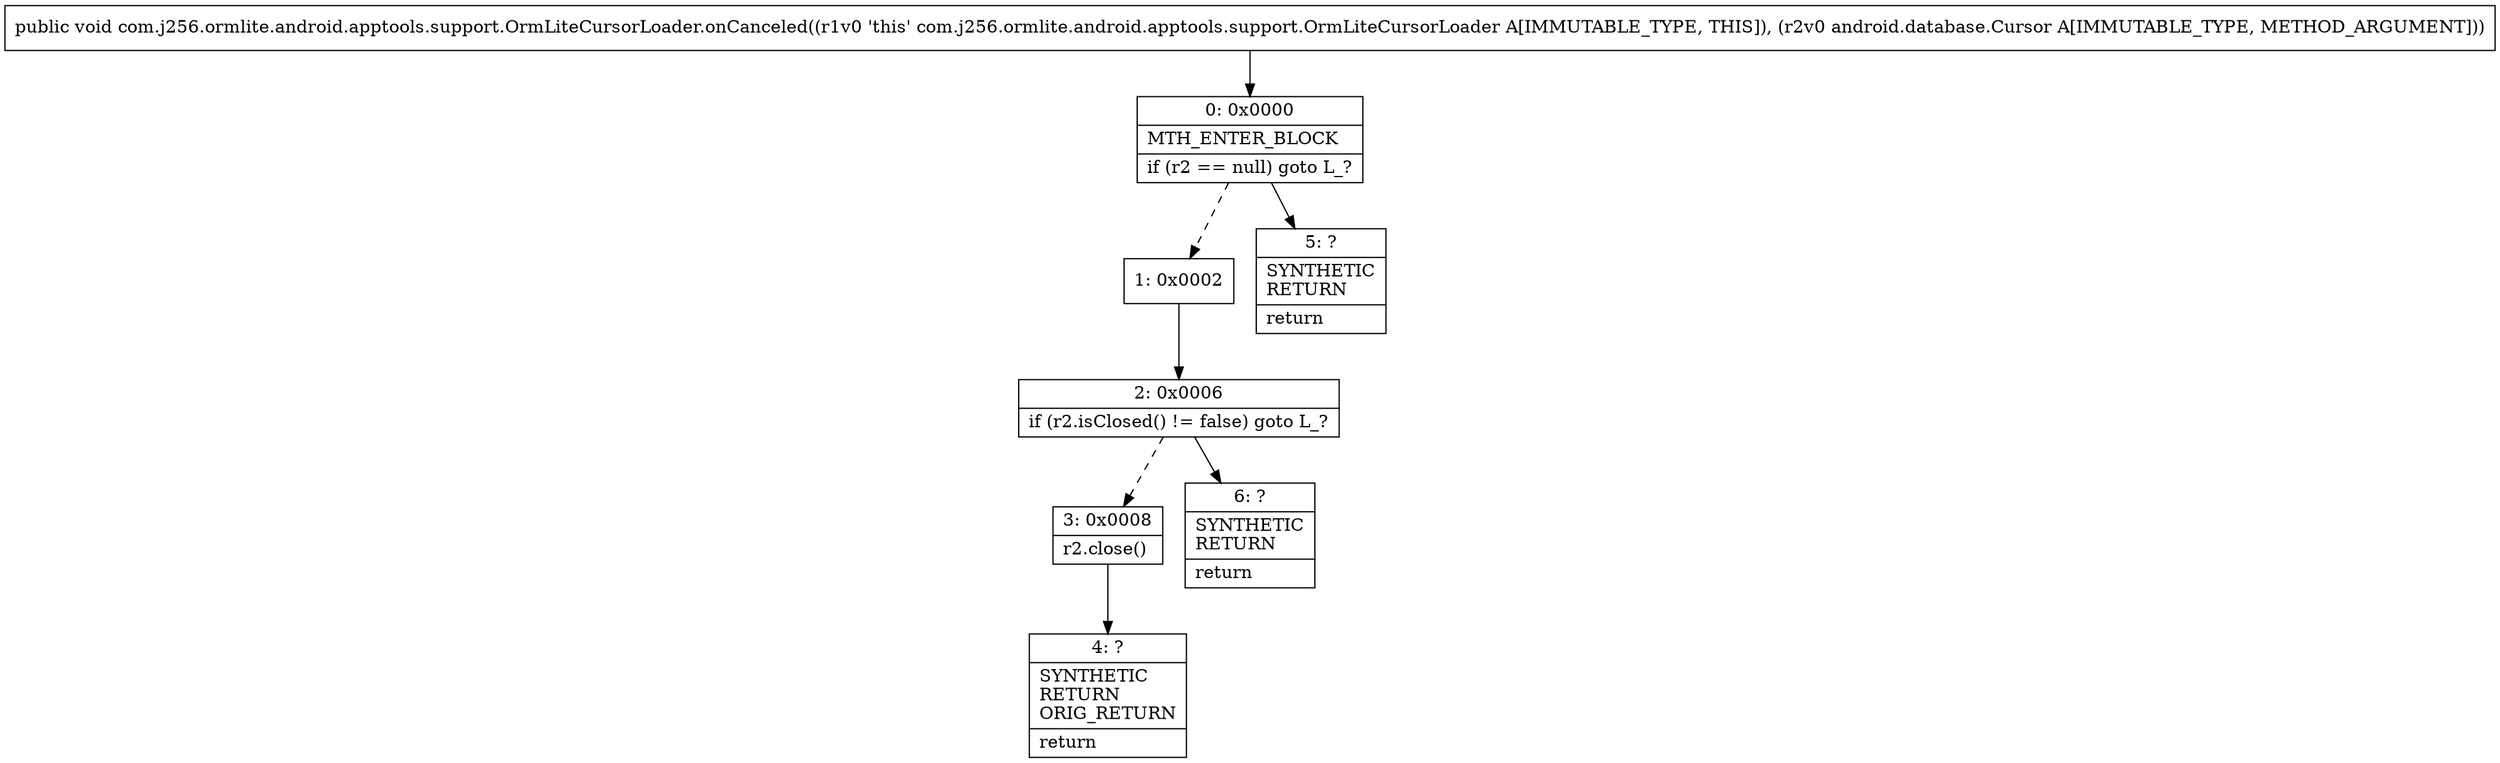 digraph "CFG forcom.j256.ormlite.android.apptools.support.OrmLiteCursorLoader.onCanceled(Landroid\/database\/Cursor;)V" {
Node_0 [shape=record,label="{0\:\ 0x0000|MTH_ENTER_BLOCK\l|if (r2 == null) goto L_?\l}"];
Node_1 [shape=record,label="{1\:\ 0x0002}"];
Node_2 [shape=record,label="{2\:\ 0x0006|if (r2.isClosed() != false) goto L_?\l}"];
Node_3 [shape=record,label="{3\:\ 0x0008|r2.close()\l}"];
Node_4 [shape=record,label="{4\:\ ?|SYNTHETIC\lRETURN\lORIG_RETURN\l|return\l}"];
Node_5 [shape=record,label="{5\:\ ?|SYNTHETIC\lRETURN\l|return\l}"];
Node_6 [shape=record,label="{6\:\ ?|SYNTHETIC\lRETURN\l|return\l}"];
MethodNode[shape=record,label="{public void com.j256.ormlite.android.apptools.support.OrmLiteCursorLoader.onCanceled((r1v0 'this' com.j256.ormlite.android.apptools.support.OrmLiteCursorLoader A[IMMUTABLE_TYPE, THIS]), (r2v0 android.database.Cursor A[IMMUTABLE_TYPE, METHOD_ARGUMENT])) }"];
MethodNode -> Node_0;
Node_0 -> Node_1[style=dashed];
Node_0 -> Node_5;
Node_1 -> Node_2;
Node_2 -> Node_3[style=dashed];
Node_2 -> Node_6;
Node_3 -> Node_4;
}

